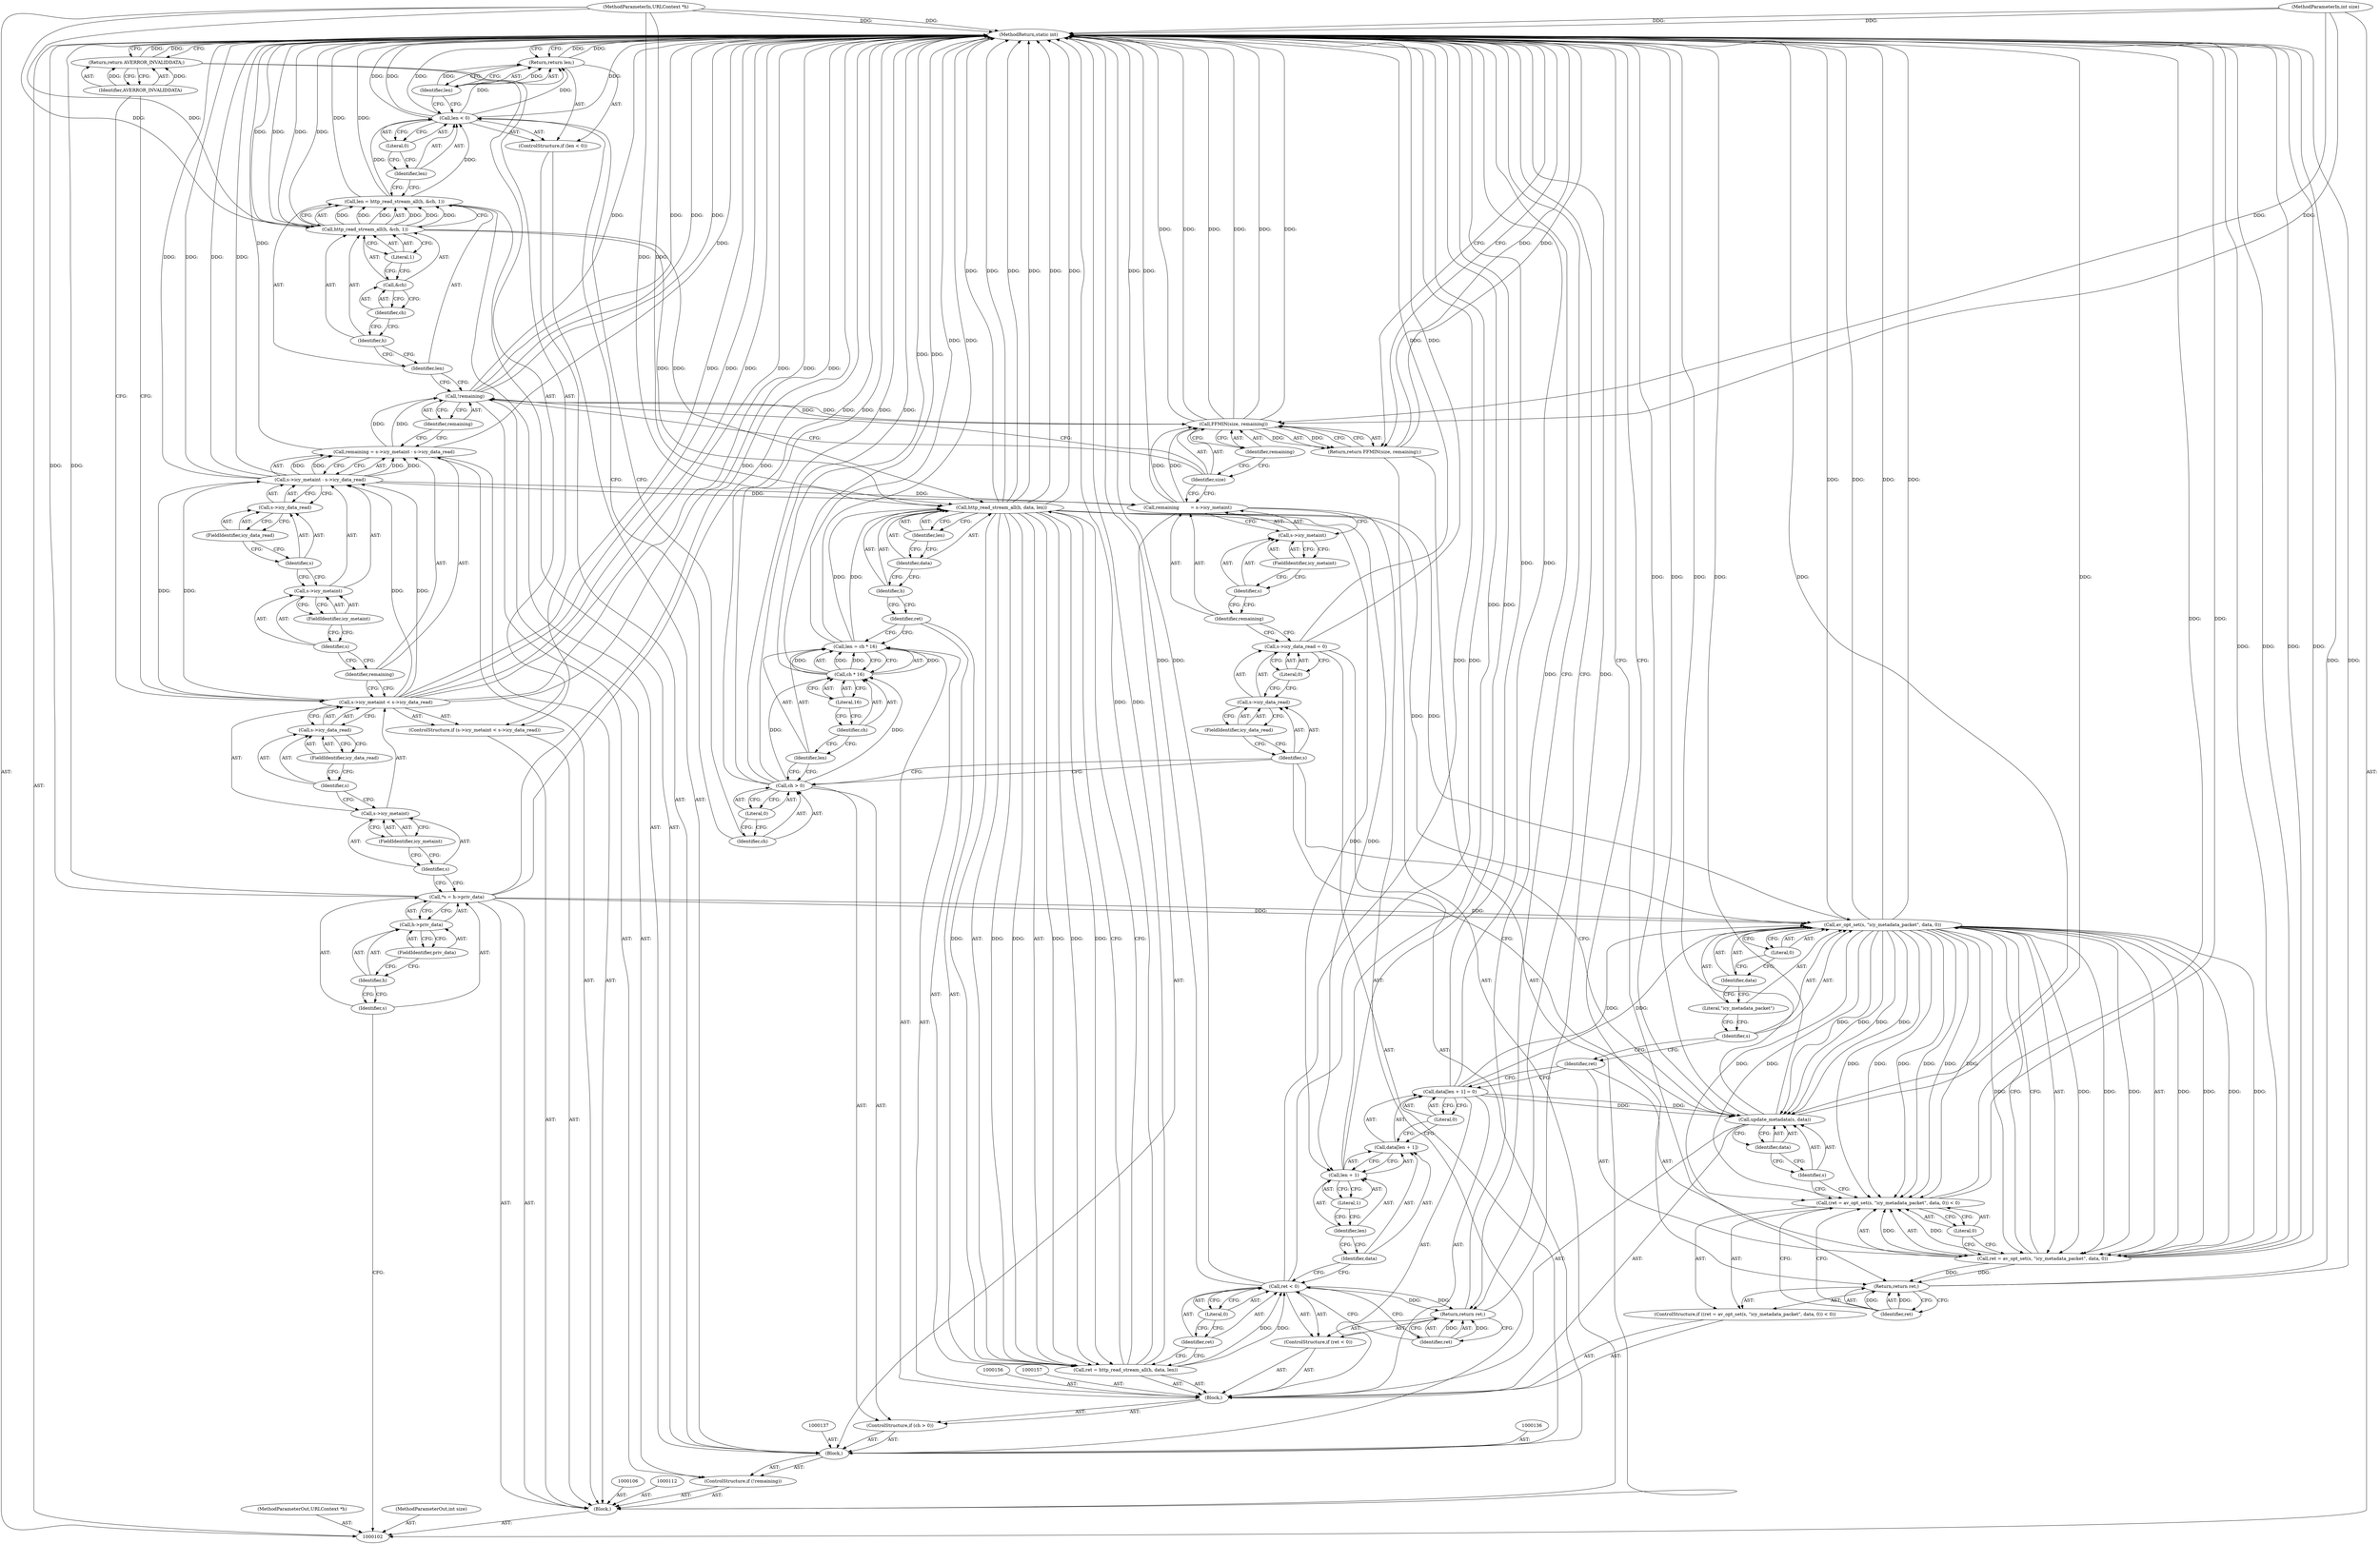 digraph "0_FFmpeg_2a05c8f813de6f2278827734bf8102291e7484aa_8" {
"1000211" [label="(MethodReturn,static int)"];
"1000103" [label="(MethodParameterIn,URLContext *h)"];
"1000294" [label="(MethodParameterOut,URLContext *h)"];
"1000104" [label="(MethodParameterIn,int size)"];
"1000295" [label="(MethodParameterOut,int size)"];
"1000134" [label="(Identifier,remaining)"];
"1000132" [label="(ControlStructure,if (!remaining))"];
"1000133" [label="(Call,!remaining)"];
"1000138" [label="(Call,len = http_read_stream_all(h, &ch, 1))"];
"1000139" [label="(Identifier,len)"];
"1000140" [label="(Call,http_read_stream_all(h, &ch, 1))"];
"1000141" [label="(Identifier,h)"];
"1000142" [label="(Call,&ch)"];
"1000143" [label="(Identifier,ch)"];
"1000144" [label="(Literal,1)"];
"1000135" [label="(Block,)"];
"1000146" [label="(Call,len < 0)"];
"1000147" [label="(Identifier,len)"];
"1000148" [label="(Literal,0)"];
"1000145" [label="(ControlStructure,if (len < 0))"];
"1000149" [label="(Return,return len;)"];
"1000150" [label="(Identifier,len)"];
"1000105" [label="(Block,)"];
"1000152" [label="(Call,ch > 0)"];
"1000153" [label="(Identifier,ch)"];
"1000154" [label="(Literal,0)"];
"1000151" [label="(ControlStructure,if (ch > 0))"];
"1000155" [label="(Block,)"];
"1000158" [label="(Call,len = ch * 16)"];
"1000159" [label="(Identifier,len)"];
"1000160" [label="(Call,ch * 16)"];
"1000161" [label="(Identifier,ch)"];
"1000162" [label="(Literal,16)"];
"1000163" [label="(Call,ret = http_read_stream_all(h, data, len))"];
"1000164" [label="(Identifier,ret)"];
"1000165" [label="(Call,http_read_stream_all(h, data, len))"];
"1000166" [label="(Identifier,h)"];
"1000167" [label="(Identifier,data)"];
"1000168" [label="(Identifier,len)"];
"1000169" [label="(ControlStructure,if (ret < 0))"];
"1000170" [label="(Call,ret < 0)"];
"1000171" [label="(Identifier,ret)"];
"1000172" [label="(Literal,0)"];
"1000173" [label="(Return,return ret;)"];
"1000174" [label="(Identifier,ret)"];
"1000175" [label="(Call,data[len + 1] = 0)"];
"1000176" [label="(Call,data[len + 1])"];
"1000177" [label="(Identifier,data)"];
"1000178" [label="(Call,len + 1)"];
"1000179" [label="(Identifier,len)"];
"1000180" [label="(Literal,1)"];
"1000181" [label="(Literal,0)"];
"1000182" [label="(ControlStructure,if ((ret = av_opt_set(s, \"icy_metadata_packet\", data, 0)) < 0))"];
"1000183" [label="(Call,(ret = av_opt_set(s, \"icy_metadata_packet\", data, 0)) < 0)"];
"1000184" [label="(Call,ret = av_opt_set(s, \"icy_metadata_packet\", data, 0))"];
"1000185" [label="(Identifier,ret)"];
"1000186" [label="(Call,av_opt_set(s, \"icy_metadata_packet\", data, 0))"];
"1000187" [label="(Identifier,s)"];
"1000188" [label="(Literal,\"icy_metadata_packet\")"];
"1000189" [label="(Identifier,data)"];
"1000190" [label="(Literal,0)"];
"1000191" [label="(Literal,0)"];
"1000192" [label="(Return,return ret;)"];
"1000193" [label="(Identifier,ret)"];
"1000107" [label="(Call,*s = h->priv_data)"];
"1000108" [label="(Identifier,s)"];
"1000109" [label="(Call,h->priv_data)"];
"1000110" [label="(Identifier,h)"];
"1000111" [label="(FieldIdentifier,priv_data)"];
"1000194" [label="(Call,update_metadata(s, data))"];
"1000195" [label="(Identifier,s)"];
"1000196" [label="(Identifier,data)"];
"1000200" [label="(FieldIdentifier,icy_data_read)"];
"1000201" [label="(Literal,0)"];
"1000197" [label="(Call,s->icy_data_read = 0)"];
"1000198" [label="(Call,s->icy_data_read)"];
"1000199" [label="(Identifier,s)"];
"1000204" [label="(Call,s->icy_metaint)"];
"1000205" [label="(Identifier,s)"];
"1000206" [label="(FieldIdentifier,icy_metaint)"];
"1000202" [label="(Call,remaining        = s->icy_metaint)"];
"1000203" [label="(Identifier,remaining)"];
"1000208" [label="(Call,FFMIN(size, remaining))"];
"1000209" [label="(Identifier,size)"];
"1000210" [label="(Identifier,remaining)"];
"1000207" [label="(Return,return FFMIN(size, remaining);)"];
"1000117" [label="(FieldIdentifier,icy_metaint)"];
"1000118" [label="(Call,s->icy_data_read)"];
"1000119" [label="(Identifier,s)"];
"1000120" [label="(FieldIdentifier,icy_data_read)"];
"1000113" [label="(ControlStructure,if (s->icy_metaint < s->icy_data_read))"];
"1000114" [label="(Call,s->icy_metaint < s->icy_data_read)"];
"1000115" [label="(Call,s->icy_metaint)"];
"1000116" [label="(Identifier,s)"];
"1000122" [label="(Identifier,AVERROR_INVALIDDATA)"];
"1000121" [label="(Return,return AVERROR_INVALIDDATA;)"];
"1000125" [label="(Call,s->icy_metaint - s->icy_data_read)"];
"1000126" [label="(Call,s->icy_metaint)"];
"1000127" [label="(Identifier,s)"];
"1000128" [label="(FieldIdentifier,icy_metaint)"];
"1000129" [label="(Call,s->icy_data_read)"];
"1000130" [label="(Identifier,s)"];
"1000131" [label="(FieldIdentifier,icy_data_read)"];
"1000123" [label="(Call,remaining = s->icy_metaint - s->icy_data_read)"];
"1000124" [label="(Identifier,remaining)"];
"1000211" -> "1000102"  [label="AST: "];
"1000211" -> "1000121"  [label="CFG: "];
"1000211" -> "1000149"  [label="CFG: "];
"1000211" -> "1000173"  [label="CFG: "];
"1000211" -> "1000192"  [label="CFG: "];
"1000211" -> "1000207"  [label="CFG: "];
"1000173" -> "1000211"  [label="DDG: "];
"1000121" -> "1000211"  [label="DDG: "];
"1000184" -> "1000211"  [label="DDG: "];
"1000184" -> "1000211"  [label="DDG: "];
"1000114" -> "1000211"  [label="DDG: "];
"1000114" -> "1000211"  [label="DDG: "];
"1000114" -> "1000211"  [label="DDG: "];
"1000152" -> "1000211"  [label="DDG: "];
"1000152" -> "1000211"  [label="DDG: "];
"1000133" -> "1000211"  [label="DDG: "];
"1000133" -> "1000211"  [label="DDG: "];
"1000170" -> "1000211"  [label="DDG: "];
"1000170" -> "1000211"  [label="DDG: "];
"1000165" -> "1000211"  [label="DDG: "];
"1000165" -> "1000211"  [label="DDG: "];
"1000165" -> "1000211"  [label="DDG: "];
"1000125" -> "1000211"  [label="DDG: "];
"1000125" -> "1000211"  [label="DDG: "];
"1000186" -> "1000211"  [label="DDG: "];
"1000186" -> "1000211"  [label="DDG: "];
"1000140" -> "1000211"  [label="DDG: "];
"1000140" -> "1000211"  [label="DDG: "];
"1000123" -> "1000211"  [label="DDG: "];
"1000194" -> "1000211"  [label="DDG: "];
"1000194" -> "1000211"  [label="DDG: "];
"1000194" -> "1000211"  [label="DDG: "];
"1000107" -> "1000211"  [label="DDG: "];
"1000107" -> "1000211"  [label="DDG: "];
"1000208" -> "1000211"  [label="DDG: "];
"1000208" -> "1000211"  [label="DDG: "];
"1000208" -> "1000211"  [label="DDG: "];
"1000178" -> "1000211"  [label="DDG: "];
"1000104" -> "1000211"  [label="DDG: "];
"1000158" -> "1000211"  [label="DDG: "];
"1000138" -> "1000211"  [label="DDG: "];
"1000103" -> "1000211"  [label="DDG: "];
"1000175" -> "1000211"  [label="DDG: "];
"1000146" -> "1000211"  [label="DDG: "];
"1000146" -> "1000211"  [label="DDG: "];
"1000160" -> "1000211"  [label="DDG: "];
"1000183" -> "1000211"  [label="DDG: "];
"1000202" -> "1000211"  [label="DDG: "];
"1000197" -> "1000211"  [label="DDG: "];
"1000163" -> "1000211"  [label="DDG: "];
"1000149" -> "1000211"  [label="DDG: "];
"1000207" -> "1000211"  [label="DDG: "];
"1000192" -> "1000211"  [label="DDG: "];
"1000103" -> "1000102"  [label="AST: "];
"1000103" -> "1000211"  [label="DDG: "];
"1000103" -> "1000140"  [label="DDG: "];
"1000103" -> "1000165"  [label="DDG: "];
"1000294" -> "1000102"  [label="AST: "];
"1000104" -> "1000102"  [label="AST: "];
"1000104" -> "1000211"  [label="DDG: "];
"1000104" -> "1000208"  [label="DDG: "];
"1000295" -> "1000102"  [label="AST: "];
"1000134" -> "1000133"  [label="AST: "];
"1000134" -> "1000123"  [label="CFG: "];
"1000133" -> "1000134"  [label="CFG: "];
"1000132" -> "1000105"  [label="AST: "];
"1000133" -> "1000132"  [label="AST: "];
"1000135" -> "1000132"  [label="AST: "];
"1000133" -> "1000132"  [label="AST: "];
"1000133" -> "1000134"  [label="CFG: "];
"1000134" -> "1000133"  [label="AST: "];
"1000139" -> "1000133"  [label="CFG: "];
"1000209" -> "1000133"  [label="CFG: "];
"1000133" -> "1000211"  [label="DDG: "];
"1000133" -> "1000211"  [label="DDG: "];
"1000123" -> "1000133"  [label="DDG: "];
"1000133" -> "1000208"  [label="DDG: "];
"1000138" -> "1000135"  [label="AST: "];
"1000138" -> "1000140"  [label="CFG: "];
"1000139" -> "1000138"  [label="AST: "];
"1000140" -> "1000138"  [label="AST: "];
"1000147" -> "1000138"  [label="CFG: "];
"1000138" -> "1000211"  [label="DDG: "];
"1000140" -> "1000138"  [label="DDG: "];
"1000140" -> "1000138"  [label="DDG: "];
"1000140" -> "1000138"  [label="DDG: "];
"1000138" -> "1000146"  [label="DDG: "];
"1000139" -> "1000138"  [label="AST: "];
"1000139" -> "1000133"  [label="CFG: "];
"1000141" -> "1000139"  [label="CFG: "];
"1000140" -> "1000138"  [label="AST: "];
"1000140" -> "1000144"  [label="CFG: "];
"1000141" -> "1000140"  [label="AST: "];
"1000142" -> "1000140"  [label="AST: "];
"1000144" -> "1000140"  [label="AST: "];
"1000138" -> "1000140"  [label="CFG: "];
"1000140" -> "1000211"  [label="DDG: "];
"1000140" -> "1000211"  [label="DDG: "];
"1000140" -> "1000138"  [label="DDG: "];
"1000140" -> "1000138"  [label="DDG: "];
"1000140" -> "1000138"  [label="DDG: "];
"1000103" -> "1000140"  [label="DDG: "];
"1000140" -> "1000165"  [label="DDG: "];
"1000141" -> "1000140"  [label="AST: "];
"1000141" -> "1000139"  [label="CFG: "];
"1000143" -> "1000141"  [label="CFG: "];
"1000142" -> "1000140"  [label="AST: "];
"1000142" -> "1000143"  [label="CFG: "];
"1000143" -> "1000142"  [label="AST: "];
"1000144" -> "1000142"  [label="CFG: "];
"1000143" -> "1000142"  [label="AST: "];
"1000143" -> "1000141"  [label="CFG: "];
"1000142" -> "1000143"  [label="CFG: "];
"1000144" -> "1000140"  [label="AST: "];
"1000144" -> "1000142"  [label="CFG: "];
"1000140" -> "1000144"  [label="CFG: "];
"1000135" -> "1000132"  [label="AST: "];
"1000136" -> "1000135"  [label="AST: "];
"1000137" -> "1000135"  [label="AST: "];
"1000138" -> "1000135"  [label="AST: "];
"1000145" -> "1000135"  [label="AST: "];
"1000151" -> "1000135"  [label="AST: "];
"1000197" -> "1000135"  [label="AST: "];
"1000202" -> "1000135"  [label="AST: "];
"1000146" -> "1000145"  [label="AST: "];
"1000146" -> "1000148"  [label="CFG: "];
"1000147" -> "1000146"  [label="AST: "];
"1000148" -> "1000146"  [label="AST: "];
"1000150" -> "1000146"  [label="CFG: "];
"1000153" -> "1000146"  [label="CFG: "];
"1000146" -> "1000211"  [label="DDG: "];
"1000146" -> "1000211"  [label="DDG: "];
"1000138" -> "1000146"  [label="DDG: "];
"1000146" -> "1000149"  [label="DDG: "];
"1000147" -> "1000146"  [label="AST: "];
"1000147" -> "1000138"  [label="CFG: "];
"1000148" -> "1000147"  [label="CFG: "];
"1000148" -> "1000146"  [label="AST: "];
"1000148" -> "1000147"  [label="CFG: "];
"1000146" -> "1000148"  [label="CFG: "];
"1000145" -> "1000135"  [label="AST: "];
"1000146" -> "1000145"  [label="AST: "];
"1000149" -> "1000145"  [label="AST: "];
"1000149" -> "1000145"  [label="AST: "];
"1000149" -> "1000150"  [label="CFG: "];
"1000150" -> "1000149"  [label="AST: "];
"1000211" -> "1000149"  [label="CFG: "];
"1000149" -> "1000211"  [label="DDG: "];
"1000150" -> "1000149"  [label="DDG: "];
"1000146" -> "1000149"  [label="DDG: "];
"1000150" -> "1000149"  [label="AST: "];
"1000150" -> "1000146"  [label="CFG: "];
"1000149" -> "1000150"  [label="CFG: "];
"1000150" -> "1000149"  [label="DDG: "];
"1000105" -> "1000102"  [label="AST: "];
"1000106" -> "1000105"  [label="AST: "];
"1000107" -> "1000105"  [label="AST: "];
"1000112" -> "1000105"  [label="AST: "];
"1000113" -> "1000105"  [label="AST: "];
"1000123" -> "1000105"  [label="AST: "];
"1000132" -> "1000105"  [label="AST: "];
"1000207" -> "1000105"  [label="AST: "];
"1000152" -> "1000151"  [label="AST: "];
"1000152" -> "1000154"  [label="CFG: "];
"1000153" -> "1000152"  [label="AST: "];
"1000154" -> "1000152"  [label="AST: "];
"1000159" -> "1000152"  [label="CFG: "];
"1000199" -> "1000152"  [label="CFG: "];
"1000152" -> "1000211"  [label="DDG: "];
"1000152" -> "1000211"  [label="DDG: "];
"1000152" -> "1000160"  [label="DDG: "];
"1000153" -> "1000152"  [label="AST: "];
"1000153" -> "1000146"  [label="CFG: "];
"1000154" -> "1000153"  [label="CFG: "];
"1000154" -> "1000152"  [label="AST: "];
"1000154" -> "1000153"  [label="CFG: "];
"1000152" -> "1000154"  [label="CFG: "];
"1000151" -> "1000135"  [label="AST: "];
"1000152" -> "1000151"  [label="AST: "];
"1000155" -> "1000151"  [label="AST: "];
"1000155" -> "1000151"  [label="AST: "];
"1000156" -> "1000155"  [label="AST: "];
"1000157" -> "1000155"  [label="AST: "];
"1000158" -> "1000155"  [label="AST: "];
"1000163" -> "1000155"  [label="AST: "];
"1000169" -> "1000155"  [label="AST: "];
"1000175" -> "1000155"  [label="AST: "];
"1000182" -> "1000155"  [label="AST: "];
"1000194" -> "1000155"  [label="AST: "];
"1000158" -> "1000155"  [label="AST: "];
"1000158" -> "1000160"  [label="CFG: "];
"1000159" -> "1000158"  [label="AST: "];
"1000160" -> "1000158"  [label="AST: "];
"1000164" -> "1000158"  [label="CFG: "];
"1000158" -> "1000211"  [label="DDG: "];
"1000160" -> "1000158"  [label="DDG: "];
"1000160" -> "1000158"  [label="DDG: "];
"1000158" -> "1000165"  [label="DDG: "];
"1000159" -> "1000158"  [label="AST: "];
"1000159" -> "1000152"  [label="CFG: "];
"1000161" -> "1000159"  [label="CFG: "];
"1000160" -> "1000158"  [label="AST: "];
"1000160" -> "1000162"  [label="CFG: "];
"1000161" -> "1000160"  [label="AST: "];
"1000162" -> "1000160"  [label="AST: "];
"1000158" -> "1000160"  [label="CFG: "];
"1000160" -> "1000211"  [label="DDG: "];
"1000160" -> "1000158"  [label="DDG: "];
"1000160" -> "1000158"  [label="DDG: "];
"1000152" -> "1000160"  [label="DDG: "];
"1000161" -> "1000160"  [label="AST: "];
"1000161" -> "1000159"  [label="CFG: "];
"1000162" -> "1000161"  [label="CFG: "];
"1000162" -> "1000160"  [label="AST: "];
"1000162" -> "1000161"  [label="CFG: "];
"1000160" -> "1000162"  [label="CFG: "];
"1000163" -> "1000155"  [label="AST: "];
"1000163" -> "1000165"  [label="CFG: "];
"1000164" -> "1000163"  [label="AST: "];
"1000165" -> "1000163"  [label="AST: "];
"1000171" -> "1000163"  [label="CFG: "];
"1000163" -> "1000211"  [label="DDG: "];
"1000165" -> "1000163"  [label="DDG: "];
"1000165" -> "1000163"  [label="DDG: "];
"1000165" -> "1000163"  [label="DDG: "];
"1000163" -> "1000170"  [label="DDG: "];
"1000164" -> "1000163"  [label="AST: "];
"1000164" -> "1000158"  [label="CFG: "];
"1000166" -> "1000164"  [label="CFG: "];
"1000165" -> "1000163"  [label="AST: "];
"1000165" -> "1000168"  [label="CFG: "];
"1000166" -> "1000165"  [label="AST: "];
"1000167" -> "1000165"  [label="AST: "];
"1000168" -> "1000165"  [label="AST: "];
"1000163" -> "1000165"  [label="CFG: "];
"1000165" -> "1000211"  [label="DDG: "];
"1000165" -> "1000211"  [label="DDG: "];
"1000165" -> "1000211"  [label="DDG: "];
"1000165" -> "1000163"  [label="DDG: "];
"1000165" -> "1000163"  [label="DDG: "];
"1000165" -> "1000163"  [label="DDG: "];
"1000140" -> "1000165"  [label="DDG: "];
"1000103" -> "1000165"  [label="DDG: "];
"1000158" -> "1000165"  [label="DDG: "];
"1000165" -> "1000178"  [label="DDG: "];
"1000165" -> "1000186"  [label="DDG: "];
"1000166" -> "1000165"  [label="AST: "];
"1000166" -> "1000164"  [label="CFG: "];
"1000167" -> "1000166"  [label="CFG: "];
"1000167" -> "1000165"  [label="AST: "];
"1000167" -> "1000166"  [label="CFG: "];
"1000168" -> "1000167"  [label="CFG: "];
"1000168" -> "1000165"  [label="AST: "];
"1000168" -> "1000167"  [label="CFG: "];
"1000165" -> "1000168"  [label="CFG: "];
"1000169" -> "1000155"  [label="AST: "];
"1000170" -> "1000169"  [label="AST: "];
"1000173" -> "1000169"  [label="AST: "];
"1000170" -> "1000169"  [label="AST: "];
"1000170" -> "1000172"  [label="CFG: "];
"1000171" -> "1000170"  [label="AST: "];
"1000172" -> "1000170"  [label="AST: "];
"1000174" -> "1000170"  [label="CFG: "];
"1000177" -> "1000170"  [label="CFG: "];
"1000170" -> "1000211"  [label="DDG: "];
"1000170" -> "1000211"  [label="DDG: "];
"1000163" -> "1000170"  [label="DDG: "];
"1000170" -> "1000173"  [label="DDG: "];
"1000171" -> "1000170"  [label="AST: "];
"1000171" -> "1000163"  [label="CFG: "];
"1000172" -> "1000171"  [label="CFG: "];
"1000172" -> "1000170"  [label="AST: "];
"1000172" -> "1000171"  [label="CFG: "];
"1000170" -> "1000172"  [label="CFG: "];
"1000173" -> "1000169"  [label="AST: "];
"1000173" -> "1000174"  [label="CFG: "];
"1000174" -> "1000173"  [label="AST: "];
"1000211" -> "1000173"  [label="CFG: "];
"1000173" -> "1000211"  [label="DDG: "];
"1000174" -> "1000173"  [label="DDG: "];
"1000170" -> "1000173"  [label="DDG: "];
"1000174" -> "1000173"  [label="AST: "];
"1000174" -> "1000170"  [label="CFG: "];
"1000173" -> "1000174"  [label="CFG: "];
"1000174" -> "1000173"  [label="DDG: "];
"1000175" -> "1000155"  [label="AST: "];
"1000175" -> "1000181"  [label="CFG: "];
"1000176" -> "1000175"  [label="AST: "];
"1000181" -> "1000175"  [label="AST: "];
"1000185" -> "1000175"  [label="CFG: "];
"1000175" -> "1000211"  [label="DDG: "];
"1000175" -> "1000186"  [label="DDG: "];
"1000175" -> "1000194"  [label="DDG: "];
"1000176" -> "1000175"  [label="AST: "];
"1000176" -> "1000178"  [label="CFG: "];
"1000177" -> "1000176"  [label="AST: "];
"1000178" -> "1000176"  [label="AST: "];
"1000181" -> "1000176"  [label="CFG: "];
"1000177" -> "1000176"  [label="AST: "];
"1000177" -> "1000170"  [label="CFG: "];
"1000179" -> "1000177"  [label="CFG: "];
"1000178" -> "1000176"  [label="AST: "];
"1000178" -> "1000180"  [label="CFG: "];
"1000179" -> "1000178"  [label="AST: "];
"1000180" -> "1000178"  [label="AST: "];
"1000176" -> "1000178"  [label="CFG: "];
"1000178" -> "1000211"  [label="DDG: "];
"1000165" -> "1000178"  [label="DDG: "];
"1000179" -> "1000178"  [label="AST: "];
"1000179" -> "1000177"  [label="CFG: "];
"1000180" -> "1000179"  [label="CFG: "];
"1000180" -> "1000178"  [label="AST: "];
"1000180" -> "1000179"  [label="CFG: "];
"1000178" -> "1000180"  [label="CFG: "];
"1000181" -> "1000175"  [label="AST: "];
"1000181" -> "1000176"  [label="CFG: "];
"1000175" -> "1000181"  [label="CFG: "];
"1000182" -> "1000155"  [label="AST: "];
"1000183" -> "1000182"  [label="AST: "];
"1000192" -> "1000182"  [label="AST: "];
"1000183" -> "1000182"  [label="AST: "];
"1000183" -> "1000191"  [label="CFG: "];
"1000184" -> "1000183"  [label="AST: "];
"1000191" -> "1000183"  [label="AST: "];
"1000193" -> "1000183"  [label="CFG: "];
"1000195" -> "1000183"  [label="CFG: "];
"1000183" -> "1000211"  [label="DDG: "];
"1000184" -> "1000183"  [label="DDG: "];
"1000186" -> "1000183"  [label="DDG: "];
"1000186" -> "1000183"  [label="DDG: "];
"1000186" -> "1000183"  [label="DDG: "];
"1000186" -> "1000183"  [label="DDG: "];
"1000184" -> "1000183"  [label="AST: "];
"1000184" -> "1000186"  [label="CFG: "];
"1000185" -> "1000184"  [label="AST: "];
"1000186" -> "1000184"  [label="AST: "];
"1000191" -> "1000184"  [label="CFG: "];
"1000184" -> "1000211"  [label="DDG: "];
"1000184" -> "1000211"  [label="DDG: "];
"1000184" -> "1000183"  [label="DDG: "];
"1000186" -> "1000184"  [label="DDG: "];
"1000186" -> "1000184"  [label="DDG: "];
"1000186" -> "1000184"  [label="DDG: "];
"1000186" -> "1000184"  [label="DDG: "];
"1000184" -> "1000192"  [label="DDG: "];
"1000185" -> "1000184"  [label="AST: "];
"1000185" -> "1000175"  [label="CFG: "];
"1000187" -> "1000185"  [label="CFG: "];
"1000186" -> "1000184"  [label="AST: "];
"1000186" -> "1000190"  [label="CFG: "];
"1000187" -> "1000186"  [label="AST: "];
"1000188" -> "1000186"  [label="AST: "];
"1000189" -> "1000186"  [label="AST: "];
"1000190" -> "1000186"  [label="AST: "];
"1000184" -> "1000186"  [label="CFG: "];
"1000186" -> "1000211"  [label="DDG: "];
"1000186" -> "1000211"  [label="DDG: "];
"1000186" -> "1000183"  [label="DDG: "];
"1000186" -> "1000183"  [label="DDG: "];
"1000186" -> "1000183"  [label="DDG: "];
"1000186" -> "1000183"  [label="DDG: "];
"1000186" -> "1000184"  [label="DDG: "];
"1000186" -> "1000184"  [label="DDG: "];
"1000186" -> "1000184"  [label="DDG: "];
"1000186" -> "1000184"  [label="DDG: "];
"1000107" -> "1000186"  [label="DDG: "];
"1000165" -> "1000186"  [label="DDG: "];
"1000175" -> "1000186"  [label="DDG: "];
"1000186" -> "1000194"  [label="DDG: "];
"1000186" -> "1000194"  [label="DDG: "];
"1000187" -> "1000186"  [label="AST: "];
"1000187" -> "1000185"  [label="CFG: "];
"1000188" -> "1000187"  [label="CFG: "];
"1000188" -> "1000186"  [label="AST: "];
"1000188" -> "1000187"  [label="CFG: "];
"1000189" -> "1000188"  [label="CFG: "];
"1000189" -> "1000186"  [label="AST: "];
"1000189" -> "1000188"  [label="CFG: "];
"1000190" -> "1000189"  [label="CFG: "];
"1000190" -> "1000186"  [label="AST: "];
"1000190" -> "1000189"  [label="CFG: "];
"1000186" -> "1000190"  [label="CFG: "];
"1000191" -> "1000183"  [label="AST: "];
"1000191" -> "1000184"  [label="CFG: "];
"1000183" -> "1000191"  [label="CFG: "];
"1000192" -> "1000182"  [label="AST: "];
"1000192" -> "1000193"  [label="CFG: "];
"1000193" -> "1000192"  [label="AST: "];
"1000211" -> "1000192"  [label="CFG: "];
"1000192" -> "1000211"  [label="DDG: "];
"1000193" -> "1000192"  [label="DDG: "];
"1000184" -> "1000192"  [label="DDG: "];
"1000193" -> "1000192"  [label="AST: "];
"1000193" -> "1000183"  [label="CFG: "];
"1000192" -> "1000193"  [label="CFG: "];
"1000193" -> "1000192"  [label="DDG: "];
"1000107" -> "1000105"  [label="AST: "];
"1000107" -> "1000109"  [label="CFG: "];
"1000108" -> "1000107"  [label="AST: "];
"1000109" -> "1000107"  [label="AST: "];
"1000116" -> "1000107"  [label="CFG: "];
"1000107" -> "1000211"  [label="DDG: "];
"1000107" -> "1000211"  [label="DDG: "];
"1000107" -> "1000186"  [label="DDG: "];
"1000108" -> "1000107"  [label="AST: "];
"1000108" -> "1000102"  [label="CFG: "];
"1000110" -> "1000108"  [label="CFG: "];
"1000109" -> "1000107"  [label="AST: "];
"1000109" -> "1000111"  [label="CFG: "];
"1000110" -> "1000109"  [label="AST: "];
"1000111" -> "1000109"  [label="AST: "];
"1000107" -> "1000109"  [label="CFG: "];
"1000110" -> "1000109"  [label="AST: "];
"1000110" -> "1000108"  [label="CFG: "];
"1000111" -> "1000110"  [label="CFG: "];
"1000111" -> "1000109"  [label="AST: "];
"1000111" -> "1000110"  [label="CFG: "];
"1000109" -> "1000111"  [label="CFG: "];
"1000194" -> "1000155"  [label="AST: "];
"1000194" -> "1000196"  [label="CFG: "];
"1000195" -> "1000194"  [label="AST: "];
"1000196" -> "1000194"  [label="AST: "];
"1000199" -> "1000194"  [label="CFG: "];
"1000194" -> "1000211"  [label="DDG: "];
"1000194" -> "1000211"  [label="DDG: "];
"1000194" -> "1000211"  [label="DDG: "];
"1000186" -> "1000194"  [label="DDG: "];
"1000186" -> "1000194"  [label="DDG: "];
"1000175" -> "1000194"  [label="DDG: "];
"1000195" -> "1000194"  [label="AST: "];
"1000195" -> "1000183"  [label="CFG: "];
"1000196" -> "1000195"  [label="CFG: "];
"1000196" -> "1000194"  [label="AST: "];
"1000196" -> "1000195"  [label="CFG: "];
"1000194" -> "1000196"  [label="CFG: "];
"1000200" -> "1000198"  [label="AST: "];
"1000200" -> "1000199"  [label="CFG: "];
"1000198" -> "1000200"  [label="CFG: "];
"1000201" -> "1000197"  [label="AST: "];
"1000201" -> "1000198"  [label="CFG: "];
"1000197" -> "1000201"  [label="CFG: "];
"1000197" -> "1000135"  [label="AST: "];
"1000197" -> "1000201"  [label="CFG: "];
"1000198" -> "1000197"  [label="AST: "];
"1000201" -> "1000197"  [label="AST: "];
"1000203" -> "1000197"  [label="CFG: "];
"1000197" -> "1000211"  [label="DDG: "];
"1000198" -> "1000197"  [label="AST: "];
"1000198" -> "1000200"  [label="CFG: "];
"1000199" -> "1000198"  [label="AST: "];
"1000200" -> "1000198"  [label="AST: "];
"1000201" -> "1000198"  [label="CFG: "];
"1000199" -> "1000198"  [label="AST: "];
"1000199" -> "1000194"  [label="CFG: "];
"1000199" -> "1000152"  [label="CFG: "];
"1000200" -> "1000199"  [label="CFG: "];
"1000204" -> "1000202"  [label="AST: "];
"1000204" -> "1000206"  [label="CFG: "];
"1000205" -> "1000204"  [label="AST: "];
"1000206" -> "1000204"  [label="AST: "];
"1000202" -> "1000204"  [label="CFG: "];
"1000205" -> "1000204"  [label="AST: "];
"1000205" -> "1000203"  [label="CFG: "];
"1000206" -> "1000205"  [label="CFG: "];
"1000206" -> "1000204"  [label="AST: "];
"1000206" -> "1000205"  [label="CFG: "];
"1000204" -> "1000206"  [label="CFG: "];
"1000202" -> "1000135"  [label="AST: "];
"1000202" -> "1000204"  [label="CFG: "];
"1000203" -> "1000202"  [label="AST: "];
"1000204" -> "1000202"  [label="AST: "];
"1000209" -> "1000202"  [label="CFG: "];
"1000202" -> "1000211"  [label="DDG: "];
"1000125" -> "1000202"  [label="DDG: "];
"1000202" -> "1000208"  [label="DDG: "];
"1000203" -> "1000202"  [label="AST: "];
"1000203" -> "1000197"  [label="CFG: "];
"1000205" -> "1000203"  [label="CFG: "];
"1000208" -> "1000207"  [label="AST: "];
"1000208" -> "1000210"  [label="CFG: "];
"1000209" -> "1000208"  [label="AST: "];
"1000210" -> "1000208"  [label="AST: "];
"1000207" -> "1000208"  [label="CFG: "];
"1000208" -> "1000211"  [label="DDG: "];
"1000208" -> "1000211"  [label="DDG: "];
"1000208" -> "1000211"  [label="DDG: "];
"1000208" -> "1000207"  [label="DDG: "];
"1000104" -> "1000208"  [label="DDG: "];
"1000133" -> "1000208"  [label="DDG: "];
"1000202" -> "1000208"  [label="DDG: "];
"1000209" -> "1000208"  [label="AST: "];
"1000209" -> "1000202"  [label="CFG: "];
"1000209" -> "1000133"  [label="CFG: "];
"1000210" -> "1000209"  [label="CFG: "];
"1000210" -> "1000208"  [label="AST: "];
"1000210" -> "1000209"  [label="CFG: "];
"1000208" -> "1000210"  [label="CFG: "];
"1000207" -> "1000105"  [label="AST: "];
"1000207" -> "1000208"  [label="CFG: "];
"1000208" -> "1000207"  [label="AST: "];
"1000211" -> "1000207"  [label="CFG: "];
"1000207" -> "1000211"  [label="DDG: "];
"1000208" -> "1000207"  [label="DDG: "];
"1000117" -> "1000115"  [label="AST: "];
"1000117" -> "1000116"  [label="CFG: "];
"1000115" -> "1000117"  [label="CFG: "];
"1000118" -> "1000114"  [label="AST: "];
"1000118" -> "1000120"  [label="CFG: "];
"1000119" -> "1000118"  [label="AST: "];
"1000120" -> "1000118"  [label="AST: "];
"1000114" -> "1000118"  [label="CFG: "];
"1000119" -> "1000118"  [label="AST: "];
"1000119" -> "1000115"  [label="CFG: "];
"1000120" -> "1000119"  [label="CFG: "];
"1000120" -> "1000118"  [label="AST: "];
"1000120" -> "1000119"  [label="CFG: "];
"1000118" -> "1000120"  [label="CFG: "];
"1000113" -> "1000105"  [label="AST: "];
"1000114" -> "1000113"  [label="AST: "];
"1000121" -> "1000113"  [label="AST: "];
"1000114" -> "1000113"  [label="AST: "];
"1000114" -> "1000118"  [label="CFG: "];
"1000115" -> "1000114"  [label="AST: "];
"1000118" -> "1000114"  [label="AST: "];
"1000122" -> "1000114"  [label="CFG: "];
"1000124" -> "1000114"  [label="CFG: "];
"1000114" -> "1000211"  [label="DDG: "];
"1000114" -> "1000211"  [label="DDG: "];
"1000114" -> "1000211"  [label="DDG: "];
"1000114" -> "1000125"  [label="DDG: "];
"1000114" -> "1000125"  [label="DDG: "];
"1000115" -> "1000114"  [label="AST: "];
"1000115" -> "1000117"  [label="CFG: "];
"1000116" -> "1000115"  [label="AST: "];
"1000117" -> "1000115"  [label="AST: "];
"1000119" -> "1000115"  [label="CFG: "];
"1000116" -> "1000115"  [label="AST: "];
"1000116" -> "1000107"  [label="CFG: "];
"1000117" -> "1000116"  [label="CFG: "];
"1000122" -> "1000121"  [label="AST: "];
"1000122" -> "1000114"  [label="CFG: "];
"1000121" -> "1000122"  [label="CFG: "];
"1000122" -> "1000121"  [label="DDG: "];
"1000121" -> "1000113"  [label="AST: "];
"1000121" -> "1000122"  [label="CFG: "];
"1000122" -> "1000121"  [label="AST: "];
"1000211" -> "1000121"  [label="CFG: "];
"1000121" -> "1000211"  [label="DDG: "];
"1000122" -> "1000121"  [label="DDG: "];
"1000125" -> "1000123"  [label="AST: "];
"1000125" -> "1000129"  [label="CFG: "];
"1000126" -> "1000125"  [label="AST: "];
"1000129" -> "1000125"  [label="AST: "];
"1000123" -> "1000125"  [label="CFG: "];
"1000125" -> "1000211"  [label="DDG: "];
"1000125" -> "1000211"  [label="DDG: "];
"1000125" -> "1000123"  [label="DDG: "];
"1000125" -> "1000123"  [label="DDG: "];
"1000114" -> "1000125"  [label="DDG: "];
"1000114" -> "1000125"  [label="DDG: "];
"1000125" -> "1000202"  [label="DDG: "];
"1000126" -> "1000125"  [label="AST: "];
"1000126" -> "1000128"  [label="CFG: "];
"1000127" -> "1000126"  [label="AST: "];
"1000128" -> "1000126"  [label="AST: "];
"1000130" -> "1000126"  [label="CFG: "];
"1000127" -> "1000126"  [label="AST: "];
"1000127" -> "1000124"  [label="CFG: "];
"1000128" -> "1000127"  [label="CFG: "];
"1000128" -> "1000126"  [label="AST: "];
"1000128" -> "1000127"  [label="CFG: "];
"1000126" -> "1000128"  [label="CFG: "];
"1000129" -> "1000125"  [label="AST: "];
"1000129" -> "1000131"  [label="CFG: "];
"1000130" -> "1000129"  [label="AST: "];
"1000131" -> "1000129"  [label="AST: "];
"1000125" -> "1000129"  [label="CFG: "];
"1000130" -> "1000129"  [label="AST: "];
"1000130" -> "1000126"  [label="CFG: "];
"1000131" -> "1000130"  [label="CFG: "];
"1000131" -> "1000129"  [label="AST: "];
"1000131" -> "1000130"  [label="CFG: "];
"1000129" -> "1000131"  [label="CFG: "];
"1000123" -> "1000105"  [label="AST: "];
"1000123" -> "1000125"  [label="CFG: "];
"1000124" -> "1000123"  [label="AST: "];
"1000125" -> "1000123"  [label="AST: "];
"1000134" -> "1000123"  [label="CFG: "];
"1000123" -> "1000211"  [label="DDG: "];
"1000125" -> "1000123"  [label="DDG: "];
"1000125" -> "1000123"  [label="DDG: "];
"1000123" -> "1000133"  [label="DDG: "];
"1000124" -> "1000123"  [label="AST: "];
"1000124" -> "1000114"  [label="CFG: "];
"1000127" -> "1000124"  [label="CFG: "];
}
